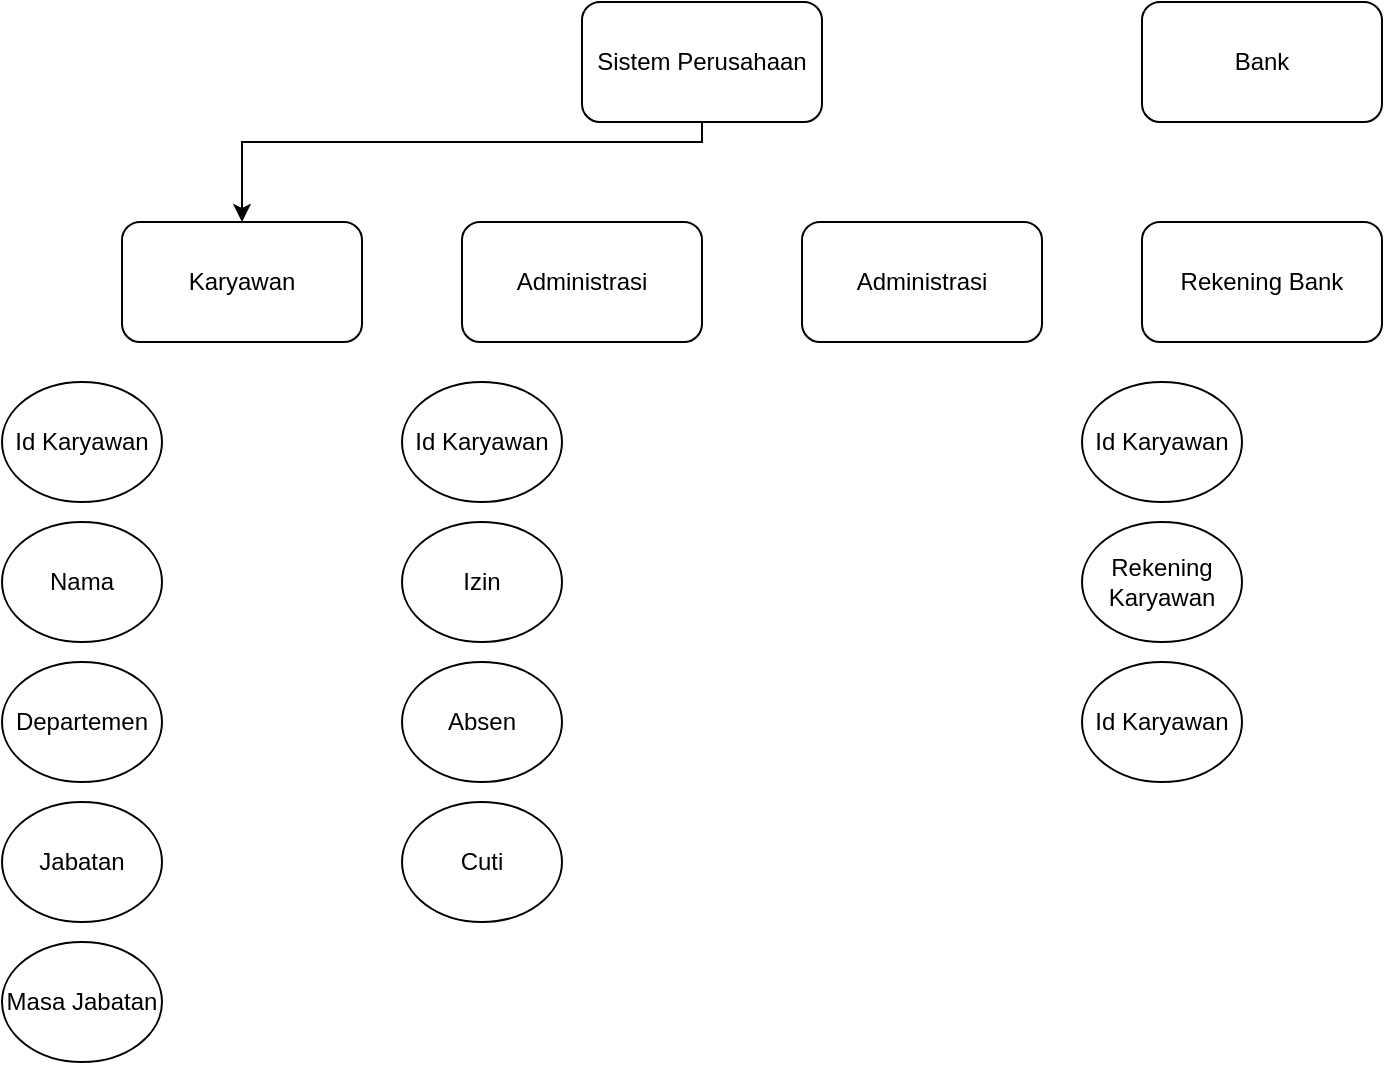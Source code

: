 <mxfile version="21.1.5" type="device" pages="2">
  <diagram name="Page-1" id="SFx5zs0DyJiji02dy962">
    <mxGraphModel dx="880" dy="468" grid="1" gridSize="10" guides="1" tooltips="1" connect="1" arrows="1" fold="1" page="1" pageScale="1" pageWidth="850" pageHeight="1100" math="0" shadow="0">
      <root>
        <mxCell id="0" />
        <mxCell id="1" parent="0" />
        <mxCell id="PNIS4zw99rI1mf5-5don-10" style="edgeStyle=orthogonalEdgeStyle;rounded=0;orthogonalLoop=1;jettySize=auto;html=1;entryX=0.5;entryY=0;entryDx=0;entryDy=0;" parent="1" source="PNIS4zw99rI1mf5-5don-1" target="PNIS4zw99rI1mf5-5don-3" edge="1">
          <mxGeometry relative="1" as="geometry">
            <Array as="points">
              <mxPoint x="380" y="120" />
              <mxPoint x="150" y="120" />
            </Array>
          </mxGeometry>
        </mxCell>
        <mxCell id="PNIS4zw99rI1mf5-5don-1" value="Sistem Perusahaan" style="rounded=1;whiteSpace=wrap;html=1;" parent="1" vertex="1">
          <mxGeometry x="320" y="50" width="120" height="60" as="geometry" />
        </mxCell>
        <mxCell id="PNIS4zw99rI1mf5-5don-2" value="Bank" style="rounded=1;whiteSpace=wrap;html=1;" parent="1" vertex="1">
          <mxGeometry x="600" y="50" width="120" height="60" as="geometry" />
        </mxCell>
        <mxCell id="PNIS4zw99rI1mf5-5don-3" value="Karyawan" style="rounded=1;whiteSpace=wrap;html=1;" parent="1" vertex="1">
          <mxGeometry x="90" y="160" width="120" height="60" as="geometry" />
        </mxCell>
        <mxCell id="PNIS4zw99rI1mf5-5don-4" value="Rekening Bank" style="rounded=1;whiteSpace=wrap;html=1;" parent="1" vertex="1">
          <mxGeometry x="600" y="160" width="120" height="60" as="geometry" />
        </mxCell>
        <mxCell id="PNIS4zw99rI1mf5-5don-5" value="Id Karyawan" style="ellipse;whiteSpace=wrap;html=1;" parent="1" vertex="1">
          <mxGeometry x="30" y="240" width="80" height="60" as="geometry" />
        </mxCell>
        <mxCell id="PNIS4zw99rI1mf5-5don-6" value="Nama" style="ellipse;whiteSpace=wrap;html=1;" parent="1" vertex="1">
          <mxGeometry x="30" y="310" width="80" height="60" as="geometry" />
        </mxCell>
        <mxCell id="PNIS4zw99rI1mf5-5don-7" value="Departemen" style="ellipse;whiteSpace=wrap;html=1;" parent="1" vertex="1">
          <mxGeometry x="30" y="380" width="80" height="60" as="geometry" />
        </mxCell>
        <mxCell id="PNIS4zw99rI1mf5-5don-8" value="Jabatan" style="ellipse;whiteSpace=wrap;html=1;" parent="1" vertex="1">
          <mxGeometry x="30" y="450" width="80" height="60" as="geometry" />
        </mxCell>
        <mxCell id="PNIS4zw99rI1mf5-5don-9" value="Masa Jabatan" style="ellipse;whiteSpace=wrap;html=1;" parent="1" vertex="1">
          <mxGeometry x="30" y="520" width="80" height="60" as="geometry" />
        </mxCell>
        <mxCell id="PNIS4zw99rI1mf5-5don-11" value="Administrasi" style="rounded=1;whiteSpace=wrap;html=1;" parent="1" vertex="1">
          <mxGeometry x="260" y="160" width="120" height="60" as="geometry" />
        </mxCell>
        <mxCell id="PNIS4zw99rI1mf5-5don-12" value="Id Karyawan" style="ellipse;whiteSpace=wrap;html=1;" parent="1" vertex="1">
          <mxGeometry x="230" y="240" width="80" height="60" as="geometry" />
        </mxCell>
        <mxCell id="PNIS4zw99rI1mf5-5don-13" value="Cuti" style="ellipse;whiteSpace=wrap;html=1;" parent="1" vertex="1">
          <mxGeometry x="230" y="450" width="80" height="60" as="geometry" />
        </mxCell>
        <mxCell id="PNIS4zw99rI1mf5-5don-14" value="Absen" style="ellipse;whiteSpace=wrap;html=1;" parent="1" vertex="1">
          <mxGeometry x="230" y="380" width="80" height="60" as="geometry" />
        </mxCell>
        <mxCell id="PNIS4zw99rI1mf5-5don-15" value="Izin" style="ellipse;whiteSpace=wrap;html=1;" parent="1" vertex="1">
          <mxGeometry x="230" y="310" width="80" height="60" as="geometry" />
        </mxCell>
        <mxCell id="PNIS4zw99rI1mf5-5don-16" value="Id Karyawan" style="ellipse;whiteSpace=wrap;html=1;" parent="1" vertex="1">
          <mxGeometry x="570" y="240" width="80" height="60" as="geometry" />
        </mxCell>
        <mxCell id="PNIS4zw99rI1mf5-5don-17" value="Id Karyawan" style="ellipse;whiteSpace=wrap;html=1;" parent="1" vertex="1">
          <mxGeometry x="570" y="380" width="80" height="60" as="geometry" />
        </mxCell>
        <mxCell id="PNIS4zw99rI1mf5-5don-18" value="Rekening Karyawan" style="ellipse;whiteSpace=wrap;html=1;" parent="1" vertex="1">
          <mxGeometry x="570" y="310" width="80" height="60" as="geometry" />
        </mxCell>
        <mxCell id="PNIS4zw99rI1mf5-5don-19" value="Administrasi" style="rounded=1;whiteSpace=wrap;html=1;" parent="1" vertex="1">
          <mxGeometry x="430" y="160" width="120" height="60" as="geometry" />
        </mxCell>
      </root>
    </mxGraphModel>
  </diagram>
  <diagram id="M1BMIE_ALdFsdAkzGHGq" name="Page-2">
    <mxGraphModel dx="1760" dy="2036" grid="1" gridSize="10" guides="1" tooltips="1" connect="1" arrows="1" fold="1" page="1" pageScale="1" pageWidth="850" pageHeight="1100" math="0" shadow="0">
      <root>
        <mxCell id="0" />
        <mxCell id="1" parent="0" />
        <mxCell id="ZxTAI9Kc_Le6QeIQkic4-1" value="Sistem Penggajian Karyawan Perusahaan" style="swimlane;childLayout=stackLayout;resizeParent=1;resizeParentMax=0;startSize=40;html=1;direction=east;" parent="1" vertex="1">
          <mxGeometry x="160" y="-1080" width="920.0" height="980" as="geometry" />
        </mxCell>
        <mxCell id="ZxTAI9Kc_Le6QeIQkic4-2" value="Data Karyawan" style="swimlane;startSize=50;html=1;" parent="ZxTAI9Kc_Le6QeIQkic4-1" vertex="1">
          <mxGeometry y="40" width="185.0" height="940" as="geometry" />
        </mxCell>
        <mxCell id="ZxTAI9Kc_Le6QeIQkic4-23" style="edgeStyle=orthogonalEdgeStyle;rounded=0;orthogonalLoop=1;jettySize=auto;html=1;exitX=0.5;exitY=1;exitDx=0;exitDy=0;entryX=0.5;entryY=1;entryDx=0;entryDy=0;" parent="ZxTAI9Kc_Le6QeIQkic4-2" source="ZxTAI9Kc_Le6QeIQkic4-16" target="ZxTAI9Kc_Le6QeIQkic4-18" edge="1">
          <mxGeometry relative="1" as="geometry" />
        </mxCell>
        <mxCell id="ZxTAI9Kc_Le6QeIQkic4-16" value="Mulai" style="ellipse;whiteSpace=wrap;html=1;" parent="ZxTAI9Kc_Le6QeIQkic4-2" vertex="1">
          <mxGeometry x="57.5" y="60" width="70" height="50" as="geometry" />
        </mxCell>
        <mxCell id="ZxTAI9Kc_Le6QeIQkic4-24" value="" style="edgeStyle=orthogonalEdgeStyle;rounded=0;orthogonalLoop=1;jettySize=auto;html=1;" parent="ZxTAI9Kc_Le6QeIQkic4-2" source="ZxTAI9Kc_Le6QeIQkic4-18" target="ZxTAI9Kc_Le6QeIQkic4-20" edge="1">
          <mxGeometry relative="1" as="geometry" />
        </mxCell>
        <mxCell id="ZxTAI9Kc_Le6QeIQkic4-18" value="&lt;div&gt;Input&lt;/div&gt;&lt;div&gt;&amp;nbsp;data pribadi&lt;/div&gt;" style="shape=trapezoid;perimeter=trapezoidPerimeter;whiteSpace=wrap;html=1;fixedSize=1;direction=west;" parent="ZxTAI9Kc_Le6QeIQkic4-2" vertex="1">
          <mxGeometry x="42.5" y="130" width="100" height="50" as="geometry" />
        </mxCell>
        <mxCell id="ZxTAI9Kc_Le6QeIQkic4-20" value="Biodata" style="shape=document;whiteSpace=wrap;html=1;boundedLbl=1;" parent="ZxTAI9Kc_Le6QeIQkic4-2" vertex="1">
          <mxGeometry x="48.75" y="200" width="87.5" height="70" as="geometry" />
        </mxCell>
        <mxCell id="ZxTAI9Kc_Le6QeIQkic4-33" value="" style="edgeStyle=orthogonalEdgeStyle;rounded=0;orthogonalLoop=1;jettySize=auto;html=1;" parent="ZxTAI9Kc_Le6QeIQkic4-2" source="ZxTAI9Kc_Le6QeIQkic4-31" target="ZxTAI9Kc_Le6QeIQkic4-32" edge="1">
          <mxGeometry relative="1" as="geometry" />
        </mxCell>
        <mxCell id="ZxTAI9Kc_Le6QeIQkic4-31" value="A" style="ellipse;whiteSpace=wrap;html=1;rounded=1;" parent="ZxTAI9Kc_Le6QeIQkic4-2" vertex="1">
          <mxGeometry x="71.56" y="320" width="41.87" height="40" as="geometry" />
        </mxCell>
        <mxCell id="ZxTAI9Kc_Le6QeIQkic4-32" value="&lt;div&gt;Input Absensi&lt;/div&gt;&lt;div&gt;harian&lt;br&gt;&lt;/div&gt;" style="shape=parallelogram;perimeter=parallelogramPerimeter;whiteSpace=wrap;html=1;fixedSize=1;rounded=1;" parent="ZxTAI9Kc_Le6QeIQkic4-2" vertex="1">
          <mxGeometry x="35.62" y="390" width="113.74" height="50" as="geometry" />
        </mxCell>
        <mxCell id="ZxTAI9Kc_Le6QeIQkic4-72" style="edgeStyle=orthogonalEdgeStyle;rounded=0;orthogonalLoop=1;jettySize=auto;html=1;exitX=0.5;exitY=1;exitDx=0;exitDy=0;" parent="ZxTAI9Kc_Le6QeIQkic4-2" source="ZxTAI9Kc_Le6QeIQkic4-66" target="ZxTAI9Kc_Le6QeIQkic4-71" edge="1">
          <mxGeometry relative="1" as="geometry" />
        </mxCell>
        <mxCell id="ZxTAI9Kc_Le6QeIQkic4-66" value="Penerimaan Gaji" style="rounded=1;whiteSpace=wrap;html=1;" parent="ZxTAI9Kc_Le6QeIQkic4-2" vertex="1">
          <mxGeometry x="42.5" y="800" width="100" height="50" as="geometry" />
        </mxCell>
        <mxCell id="ZxTAI9Kc_Le6QeIQkic4-71" value="Selesai" style="ellipse;whiteSpace=wrap;html=1;" parent="ZxTAI9Kc_Le6QeIQkic4-2" vertex="1">
          <mxGeometry x="57.5" y="870" width="70" height="50" as="geometry" />
        </mxCell>
        <mxCell id="ZxTAI9Kc_Le6QeIQkic4-3" value="&lt;p style=&quot;line-height: 120%;&quot;&gt;&lt;/p&gt;&lt;div&gt;Data Administrasi&amp;nbsp;&lt;/div&gt;&lt;div&gt;dan keuangan&lt;/div&gt;&lt;p&gt;&lt;/p&gt;" style="swimlane;startSize=50;html=1;" parent="ZxTAI9Kc_Le6QeIQkic4-1" vertex="1">
          <mxGeometry x="185.0" y="40" width="195" height="940" as="geometry" />
        </mxCell>
        <mxCell id="ZxTAI9Kc_Le6QeIQkic4-26" value="" style="edgeStyle=orthogonalEdgeStyle;rounded=0;orthogonalLoop=1;jettySize=auto;html=1;" parent="ZxTAI9Kc_Le6QeIQkic4-3" source="ZxTAI9Kc_Le6QeIQkic4-21" target="ZxTAI9Kc_Le6QeIQkic4-22" edge="1">
          <mxGeometry relative="1" as="geometry" />
        </mxCell>
        <mxCell id="ZxTAI9Kc_Le6QeIQkic4-21" value="Biodata" style="shape=document;whiteSpace=wrap;html=1;boundedLbl=1;" parent="ZxTAI9Kc_Le6QeIQkic4-3" vertex="1">
          <mxGeometry x="53.75" y="60" width="87.5" height="70" as="geometry" />
        </mxCell>
        <mxCell id="ZxTAI9Kc_Le6QeIQkic4-28" value="" style="edgeStyle=orthogonalEdgeStyle;rounded=0;orthogonalLoop=1;jettySize=auto;html=1;" parent="ZxTAI9Kc_Le6QeIQkic4-3" source="ZxTAI9Kc_Le6QeIQkic4-22" target="ZxTAI9Kc_Le6QeIQkic4-27" edge="1">
          <mxGeometry relative="1" as="geometry" />
        </mxCell>
        <mxCell id="ZxTAI9Kc_Le6QeIQkic4-22" value="Database" style="rounded=1;whiteSpace=wrap;html=1;" parent="ZxTAI9Kc_Le6QeIQkic4-3" vertex="1">
          <mxGeometry x="49.38" y="150" width="95" height="50" as="geometry" />
        </mxCell>
        <mxCell id="ZxTAI9Kc_Le6QeIQkic4-30" value="" style="edgeStyle=orthogonalEdgeStyle;rounded=0;orthogonalLoop=1;jettySize=auto;html=1;" parent="ZxTAI9Kc_Le6QeIQkic4-3" source="ZxTAI9Kc_Le6QeIQkic4-27" target="ZxTAI9Kc_Le6QeIQkic4-29" edge="1">
          <mxGeometry relative="1" as="geometry" />
        </mxCell>
        <mxCell id="ZxTAI9Kc_Le6QeIQkic4-27" value="Data Administrasi" style="shape=document;whiteSpace=wrap;html=1;boundedLbl=1;rounded=1;" parent="ZxTAI9Kc_Le6QeIQkic4-3" vertex="1">
          <mxGeometry x="52.81" y="230" width="89.38" height="70" as="geometry" />
        </mxCell>
        <mxCell id="ZxTAI9Kc_Le6QeIQkic4-29" value="A" style="ellipse;whiteSpace=wrap;html=1;rounded=1;" parent="ZxTAI9Kc_Le6QeIQkic4-3" vertex="1">
          <mxGeometry x="76.56" y="320" width="41.87" height="40" as="geometry" />
        </mxCell>
        <mxCell id="ZxTAI9Kc_Le6QeIQkic4-40" value="" style="edgeStyle=orthogonalEdgeStyle;rounded=0;orthogonalLoop=1;jettySize=auto;html=1;entryX=0.5;entryY=0;entryDx=0;entryDy=0;" parent="ZxTAI9Kc_Le6QeIQkic4-3" source="ZxTAI9Kc_Le6QeIQkic4-36" target="ZxTAI9Kc_Le6QeIQkic4-41" edge="1">
          <mxGeometry relative="1" as="geometry">
            <mxPoint x="99.6" y="515" as="targetPoint" />
          </mxGeometry>
        </mxCell>
        <mxCell id="ZxTAI9Kc_Le6QeIQkic4-36" value="Rekapitulasi Kehadiran" style="shape=hexagon;perimeter=hexagonPerimeter2;whiteSpace=wrap;html=1;fixedSize=1;" parent="ZxTAI9Kc_Le6QeIQkic4-3" vertex="1">
          <mxGeometry x="49" y="385" width="101.25" height="60" as="geometry" />
        </mxCell>
        <mxCell id="ZxTAI9Kc_Le6QeIQkic4-44" value="" style="edgeStyle=orthogonalEdgeStyle;rounded=0;orthogonalLoop=1;jettySize=auto;html=1;" parent="ZxTAI9Kc_Le6QeIQkic4-3" source="ZxTAI9Kc_Le6QeIQkic4-41" target="ZxTAI9Kc_Le6QeIQkic4-43" edge="1">
          <mxGeometry relative="1" as="geometry" />
        </mxCell>
        <mxCell id="ZxTAI9Kc_Le6QeIQkic4-41" value="Rincian Gaji" style="shape=hexagon;perimeter=hexagonPerimeter2;whiteSpace=wrap;html=1;fixedSize=1;" parent="ZxTAI9Kc_Le6QeIQkic4-3" vertex="1">
          <mxGeometry x="49" y="470" width="101.25" height="60" as="geometry" />
        </mxCell>
        <mxCell id="ZxTAI9Kc_Le6QeIQkic4-43" value="Data Kehadiran dan Gaji" style="shape=document;whiteSpace=wrap;html=1;boundedLbl=1;rounded=1;" parent="ZxTAI9Kc_Le6QeIQkic4-3" vertex="1">
          <mxGeometry x="55" y="550" width="89.38" height="70" as="geometry" />
        </mxCell>
        <mxCell id="ZxTAI9Kc_Le6QeIQkic4-60" value="" style="edgeStyle=orthogonalEdgeStyle;rounded=0;orthogonalLoop=1;jettySize=auto;html=1;" parent="ZxTAI9Kc_Le6QeIQkic4-3" source="ZxTAI9Kc_Le6QeIQkic4-58" target="ZxTAI9Kc_Le6QeIQkic4-59" edge="1">
          <mxGeometry relative="1" as="geometry" />
        </mxCell>
        <mxCell id="ZxTAI9Kc_Le6QeIQkic4-58" value="B" style="ellipse;whiteSpace=wrap;html=1;rounded=1;" parent="ZxTAI9Kc_Le6QeIQkic4-3" vertex="1">
          <mxGeometry x="76.57" y="650" width="41.87" height="40" as="geometry" />
        </mxCell>
        <mxCell id="ZxTAI9Kc_Le6QeIQkic4-59" value="Draft Gaji" style="shape=document;whiteSpace=wrap;html=1;boundedLbl=1;rounded=1;" parent="ZxTAI9Kc_Le6QeIQkic4-3" vertex="1">
          <mxGeometry x="52.81" y="710" width="89.38" height="70" as="geometry" />
        </mxCell>
        <mxCell id="ZxTAI9Kc_Le6QeIQkic4-68" value="Verifikasi Penerima" style="shape=trapezoid;perimeter=trapezoidPerimeter;whiteSpace=wrap;html=1;fixedSize=1;direction=west;" parent="ZxTAI9Kc_Le6QeIQkic4-3" vertex="1">
          <mxGeometry x="27.5" y="800" width="140" height="50" as="geometry" />
        </mxCell>
        <mxCell id="ZxTAI9Kc_Le6QeIQkic4-5" value="HRD" style="swimlane;startSize=50;html=1;" parent="ZxTAI9Kc_Le6QeIQkic4-1" vertex="1">
          <mxGeometry x="380.0" y="40" width="200" height="940" as="geometry" />
        </mxCell>
        <mxCell id="ZxTAI9Kc_Le6QeIQkic4-47" style="edgeStyle=orthogonalEdgeStyle;rounded=0;orthogonalLoop=1;jettySize=auto;html=1;entryX=0.5;entryY=0;entryDx=0;entryDy=0;" parent="ZxTAI9Kc_Le6QeIQkic4-5" source="ZxTAI9Kc_Le6QeIQkic4-45" target="ZxTAI9Kc_Le6QeIQkic4-46" edge="1">
          <mxGeometry relative="1" as="geometry" />
        </mxCell>
        <mxCell id="ZxTAI9Kc_Le6QeIQkic4-45" value="Data Kehadiran dan Gaji" style="shape=document;whiteSpace=wrap;html=1;boundedLbl=1;rounded=1;" parent="ZxTAI9Kc_Le6QeIQkic4-5" vertex="1">
          <mxGeometry x="52.81" y="60" width="89.38" height="70" as="geometry" />
        </mxCell>
        <mxCell id="ZxTAI9Kc_Le6QeIQkic4-50" style="edgeStyle=orthogonalEdgeStyle;rounded=0;orthogonalLoop=1;jettySize=auto;html=1;entryX=0.5;entryY=0;entryDx=0;entryDy=0;" parent="ZxTAI9Kc_Le6QeIQkic4-5" source="ZxTAI9Kc_Le6QeIQkic4-46" target="ZxTAI9Kc_Le6QeIQkic4-49" edge="1">
          <mxGeometry relative="1" as="geometry">
            <Array as="points">
              <mxPoint x="99" y="240" />
              <mxPoint x="60" y="240" />
            </Array>
          </mxGeometry>
        </mxCell>
        <mxCell id="ZxTAI9Kc_Le6QeIQkic4-57" value="&lt;div&gt;ACC&lt;/div&gt;" style="edgeLabel;html=1;align=center;verticalAlign=middle;resizable=0;points=[];" parent="ZxTAI9Kc_Le6QeIQkic4-50" vertex="1" connectable="0">
          <mxGeometry x="0.07" y="2" relative="1" as="geometry">
            <mxPoint as="offset" />
          </mxGeometry>
        </mxCell>
        <mxCell id="ZxTAI9Kc_Le6QeIQkic4-54" style="edgeStyle=orthogonalEdgeStyle;rounded=0;orthogonalLoop=1;jettySize=auto;html=1;exitX=0.5;exitY=1;exitDx=0;exitDy=0;" parent="ZxTAI9Kc_Le6QeIQkic4-5" source="ZxTAI9Kc_Le6QeIQkic4-46" target="ZxTAI9Kc_Le6QeIQkic4-53" edge="1">
          <mxGeometry relative="1" as="geometry">
            <Array as="points">
              <mxPoint x="98" y="240" />
              <mxPoint x="135" y="240" />
            </Array>
          </mxGeometry>
        </mxCell>
        <mxCell id="ZxTAI9Kc_Le6QeIQkic4-56" value="Ditolak" style="edgeLabel;html=1;align=center;verticalAlign=middle;resizable=0;points=[];" parent="ZxTAI9Kc_Le6QeIQkic4-54" vertex="1" connectable="0">
          <mxGeometry x="0.372" y="2" relative="1" as="geometry">
            <mxPoint as="offset" />
          </mxGeometry>
        </mxCell>
        <mxCell id="ZxTAI9Kc_Le6QeIQkic4-46" value="Persetujuan" style="rhombus;whiteSpace=wrap;html=1;" parent="ZxTAI9Kc_Le6QeIQkic4-5" vertex="1">
          <mxGeometry x="54.69" y="150" width="87.5" height="70" as="geometry" />
        </mxCell>
        <mxCell id="ZxTAI9Kc_Le6QeIQkic4-52" value="" style="edgeStyle=orthogonalEdgeStyle;rounded=0;orthogonalLoop=1;jettySize=auto;html=1;" parent="ZxTAI9Kc_Le6QeIQkic4-5" source="ZxTAI9Kc_Le6QeIQkic4-49" target="ZxTAI9Kc_Le6QeIQkic4-51" edge="1">
          <mxGeometry relative="1" as="geometry" />
        </mxCell>
        <mxCell id="ZxTAI9Kc_Le6QeIQkic4-49" value="Draft Gaji" style="shape=document;whiteSpace=wrap;html=1;boundedLbl=1;rounded=1;" parent="ZxTAI9Kc_Le6QeIQkic4-5" vertex="1">
          <mxGeometry x="15" y="280" width="89.38" height="70" as="geometry" />
        </mxCell>
        <mxCell id="ZxTAI9Kc_Le6QeIQkic4-51" value="B" style="ellipse;whiteSpace=wrap;html=1;rounded=1;" parent="ZxTAI9Kc_Le6QeIQkic4-5" vertex="1">
          <mxGeometry x="38.76" y="380" width="41.87" height="40" as="geometry" />
        </mxCell>
        <mxCell id="ZxTAI9Kc_Le6QeIQkic4-53" value="Tinjauan ulang" style="shape=trapezoid;perimeter=trapezoidPerimeter;whiteSpace=wrap;html=1;fixedSize=1;direction=west;" parent="ZxTAI9Kc_Le6QeIQkic4-5" vertex="1">
          <mxGeometry x="80.63" y="430" width="115" height="45" as="geometry" />
        </mxCell>
        <mxCell id="ZxTAI9Kc_Le6QeIQkic4-4" value="Bank" style="swimlane;startSize=50;html=1;" parent="ZxTAI9Kc_Le6QeIQkic4-1" vertex="1">
          <mxGeometry x="580.0" y="40" width="170" height="940" as="geometry">
            <mxRectangle x="580.0" y="40" width="40" height="940" as="alternateBounds" />
          </mxGeometry>
        </mxCell>
        <mxCell id="ZxTAI9Kc_Le6QeIQkic4-62" value="Pencairan Gaji" style="rounded=1;whiteSpace=wrap;html=1;" parent="ZxTAI9Kc_Le6QeIQkic4-4" vertex="1">
          <mxGeometry x="37.5" y="720" width="95" height="50" as="geometry" />
        </mxCell>
        <mxCell id="NnZ2yExbbOCjRQzotq59-20" value="Bank" style="swimlane;startSize=50;html=1;" vertex="1" parent="ZxTAI9Kc_Le6QeIQkic4-1">
          <mxGeometry x="750.0" y="40" width="170" height="940" as="geometry">
            <mxRectangle x="580.0" y="40" width="40" height="940" as="alternateBounds" />
          </mxGeometry>
        </mxCell>
        <mxCell id="NnZ2yExbbOCjRQzotq59-21" value="Pencairan Gaji" style="rounded=1;whiteSpace=wrap;html=1;" vertex="1" parent="NnZ2yExbbOCjRQzotq59-20">
          <mxGeometry x="37.5" y="720" width="95" height="50" as="geometry" />
        </mxCell>
        <mxCell id="ZxTAI9Kc_Le6QeIQkic4-25" style="edgeStyle=orthogonalEdgeStyle;rounded=0;orthogonalLoop=1;jettySize=auto;html=1;exitX=1;exitY=0.5;exitDx=0;exitDy=0;entryX=0;entryY=0.5;entryDx=0;entryDy=0;" parent="ZxTAI9Kc_Le6QeIQkic4-1" source="ZxTAI9Kc_Le6QeIQkic4-20" target="ZxTAI9Kc_Le6QeIQkic4-21" edge="1">
          <mxGeometry relative="1" as="geometry">
            <Array as="points">
              <mxPoint x="170" y="275" />
              <mxPoint x="170" y="135" />
            </Array>
          </mxGeometry>
        </mxCell>
        <mxCell id="ZxTAI9Kc_Le6QeIQkic4-37" style="edgeStyle=orthogonalEdgeStyle;rounded=0;orthogonalLoop=1;jettySize=auto;html=1;exitX=1;exitY=0.5;exitDx=0;exitDy=0;" parent="ZxTAI9Kc_Le6QeIQkic4-1" source="ZxTAI9Kc_Le6QeIQkic4-32" target="ZxTAI9Kc_Le6QeIQkic4-36" edge="1">
          <mxGeometry relative="1" as="geometry" />
        </mxCell>
        <mxCell id="ZxTAI9Kc_Le6QeIQkic4-64" style="edgeStyle=orthogonalEdgeStyle;rounded=0;orthogonalLoop=1;jettySize=auto;html=1;exitX=1;exitY=0.5;exitDx=0;exitDy=0;entryX=0;entryY=0.5;entryDx=0;entryDy=0;" parent="ZxTAI9Kc_Le6QeIQkic4-1" source="ZxTAI9Kc_Le6QeIQkic4-59" target="ZxTAI9Kc_Le6QeIQkic4-62" edge="1">
          <mxGeometry relative="1" as="geometry" />
        </mxCell>
        <mxCell id="ZxTAI9Kc_Le6QeIQkic4-69" style="edgeStyle=orthogonalEdgeStyle;rounded=0;orthogonalLoop=1;jettySize=auto;html=1;exitX=0.5;exitY=1;exitDx=0;exitDy=0;entryX=0;entryY=0.5;entryDx=0;entryDy=0;" parent="ZxTAI9Kc_Le6QeIQkic4-1" source="ZxTAI9Kc_Le6QeIQkic4-62" target="ZxTAI9Kc_Le6QeIQkic4-68" edge="1">
          <mxGeometry relative="1" as="geometry">
            <Array as="points">
              <mxPoint x="665" y="865" />
            </Array>
          </mxGeometry>
        </mxCell>
        <mxCell id="ZxTAI9Kc_Le6QeIQkic4-70" style="edgeStyle=orthogonalEdgeStyle;rounded=0;orthogonalLoop=1;jettySize=auto;html=1;exitX=1;exitY=0.5;exitDx=0;exitDy=0;entryX=1;entryY=0.5;entryDx=0;entryDy=0;" parent="ZxTAI9Kc_Le6QeIQkic4-1" source="ZxTAI9Kc_Le6QeIQkic4-68" target="ZxTAI9Kc_Le6QeIQkic4-66" edge="1">
          <mxGeometry relative="1" as="geometry" />
        </mxCell>
        <mxCell id="NnZ2yExbbOCjRQzotq59-9" value="MASTER GAJI" style="swimlane;startSize=50;html=1;" vertex="1" parent="1">
          <mxGeometry x="910.0" y="-1040" width="170" height="940" as="geometry">
            <mxRectangle x="580.0" y="40" width="40" height="940" as="alternateBounds" />
          </mxGeometry>
        </mxCell>
        <mxCell id="NnZ2yExbbOCjRQzotq59-12" value="Pool" style="swimlane;childLayout=stackLayout;resizeParent=1;resizeParentMax=0;startSize=20;html=1;" vertex="1" parent="1">
          <mxGeometry x="1240" y="-1080" width="360" height="480" as="geometry" />
        </mxCell>
        <mxCell id="NnZ2yExbbOCjRQzotq59-13" value="Lane 1" style="swimlane;startSize=20;html=1;" vertex="1" parent="NnZ2yExbbOCjRQzotq59-12">
          <mxGeometry y="20" width="120" height="460" as="geometry" />
        </mxCell>
        <mxCell id="NnZ2yExbbOCjRQzotq59-14" value="Lane 2" style="swimlane;startSize=20;html=1;" vertex="1" parent="NnZ2yExbbOCjRQzotq59-12">
          <mxGeometry x="120" y="20" width="120" height="460" as="geometry" />
        </mxCell>
        <mxCell id="NnZ2yExbbOCjRQzotq59-15" value="Lane 3" style="swimlane;startSize=20;html=1;" vertex="1" parent="NnZ2yExbbOCjRQzotq59-12">
          <mxGeometry x="240" y="20" width="120" height="460" as="geometry" />
        </mxCell>
        <mxCell id="NnZ2yExbbOCjRQzotq59-17" value="Lane 3" style="swimlane;startSize=20;html=1;" vertex="1" parent="1">
          <mxGeometry x="1600.0" y="-1060" width="120" height="460" as="geometry" />
        </mxCell>
      </root>
    </mxGraphModel>
  </diagram>
</mxfile>
